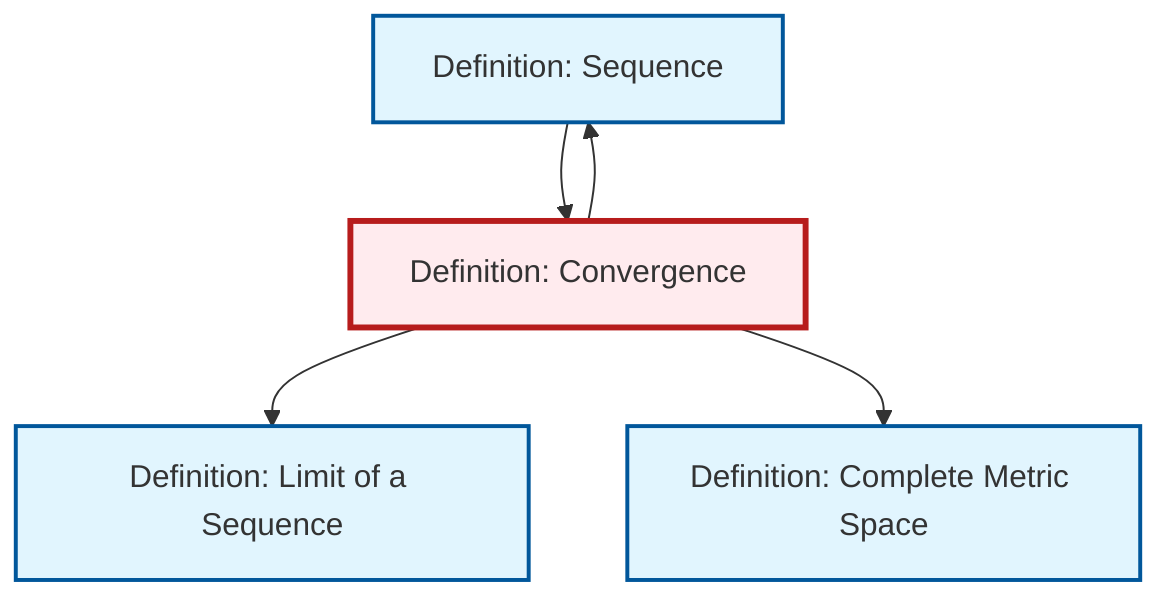 graph TD
    classDef definition fill:#e1f5fe,stroke:#01579b,stroke-width:2px
    classDef theorem fill:#f3e5f5,stroke:#4a148c,stroke-width:2px
    classDef axiom fill:#fff3e0,stroke:#e65100,stroke-width:2px
    classDef example fill:#e8f5e9,stroke:#1b5e20,stroke-width:2px
    classDef current fill:#ffebee,stroke:#b71c1c,stroke-width:3px
    def-complete-metric-space["Definition: Complete Metric Space"]:::definition
    def-sequence["Definition: Sequence"]:::definition
    def-convergence["Definition: Convergence"]:::definition
    def-limit["Definition: Limit of a Sequence"]:::definition
    def-convergence --> def-sequence
    def-sequence --> def-convergence
    def-convergence --> def-limit
    def-convergence --> def-complete-metric-space
    class def-convergence current